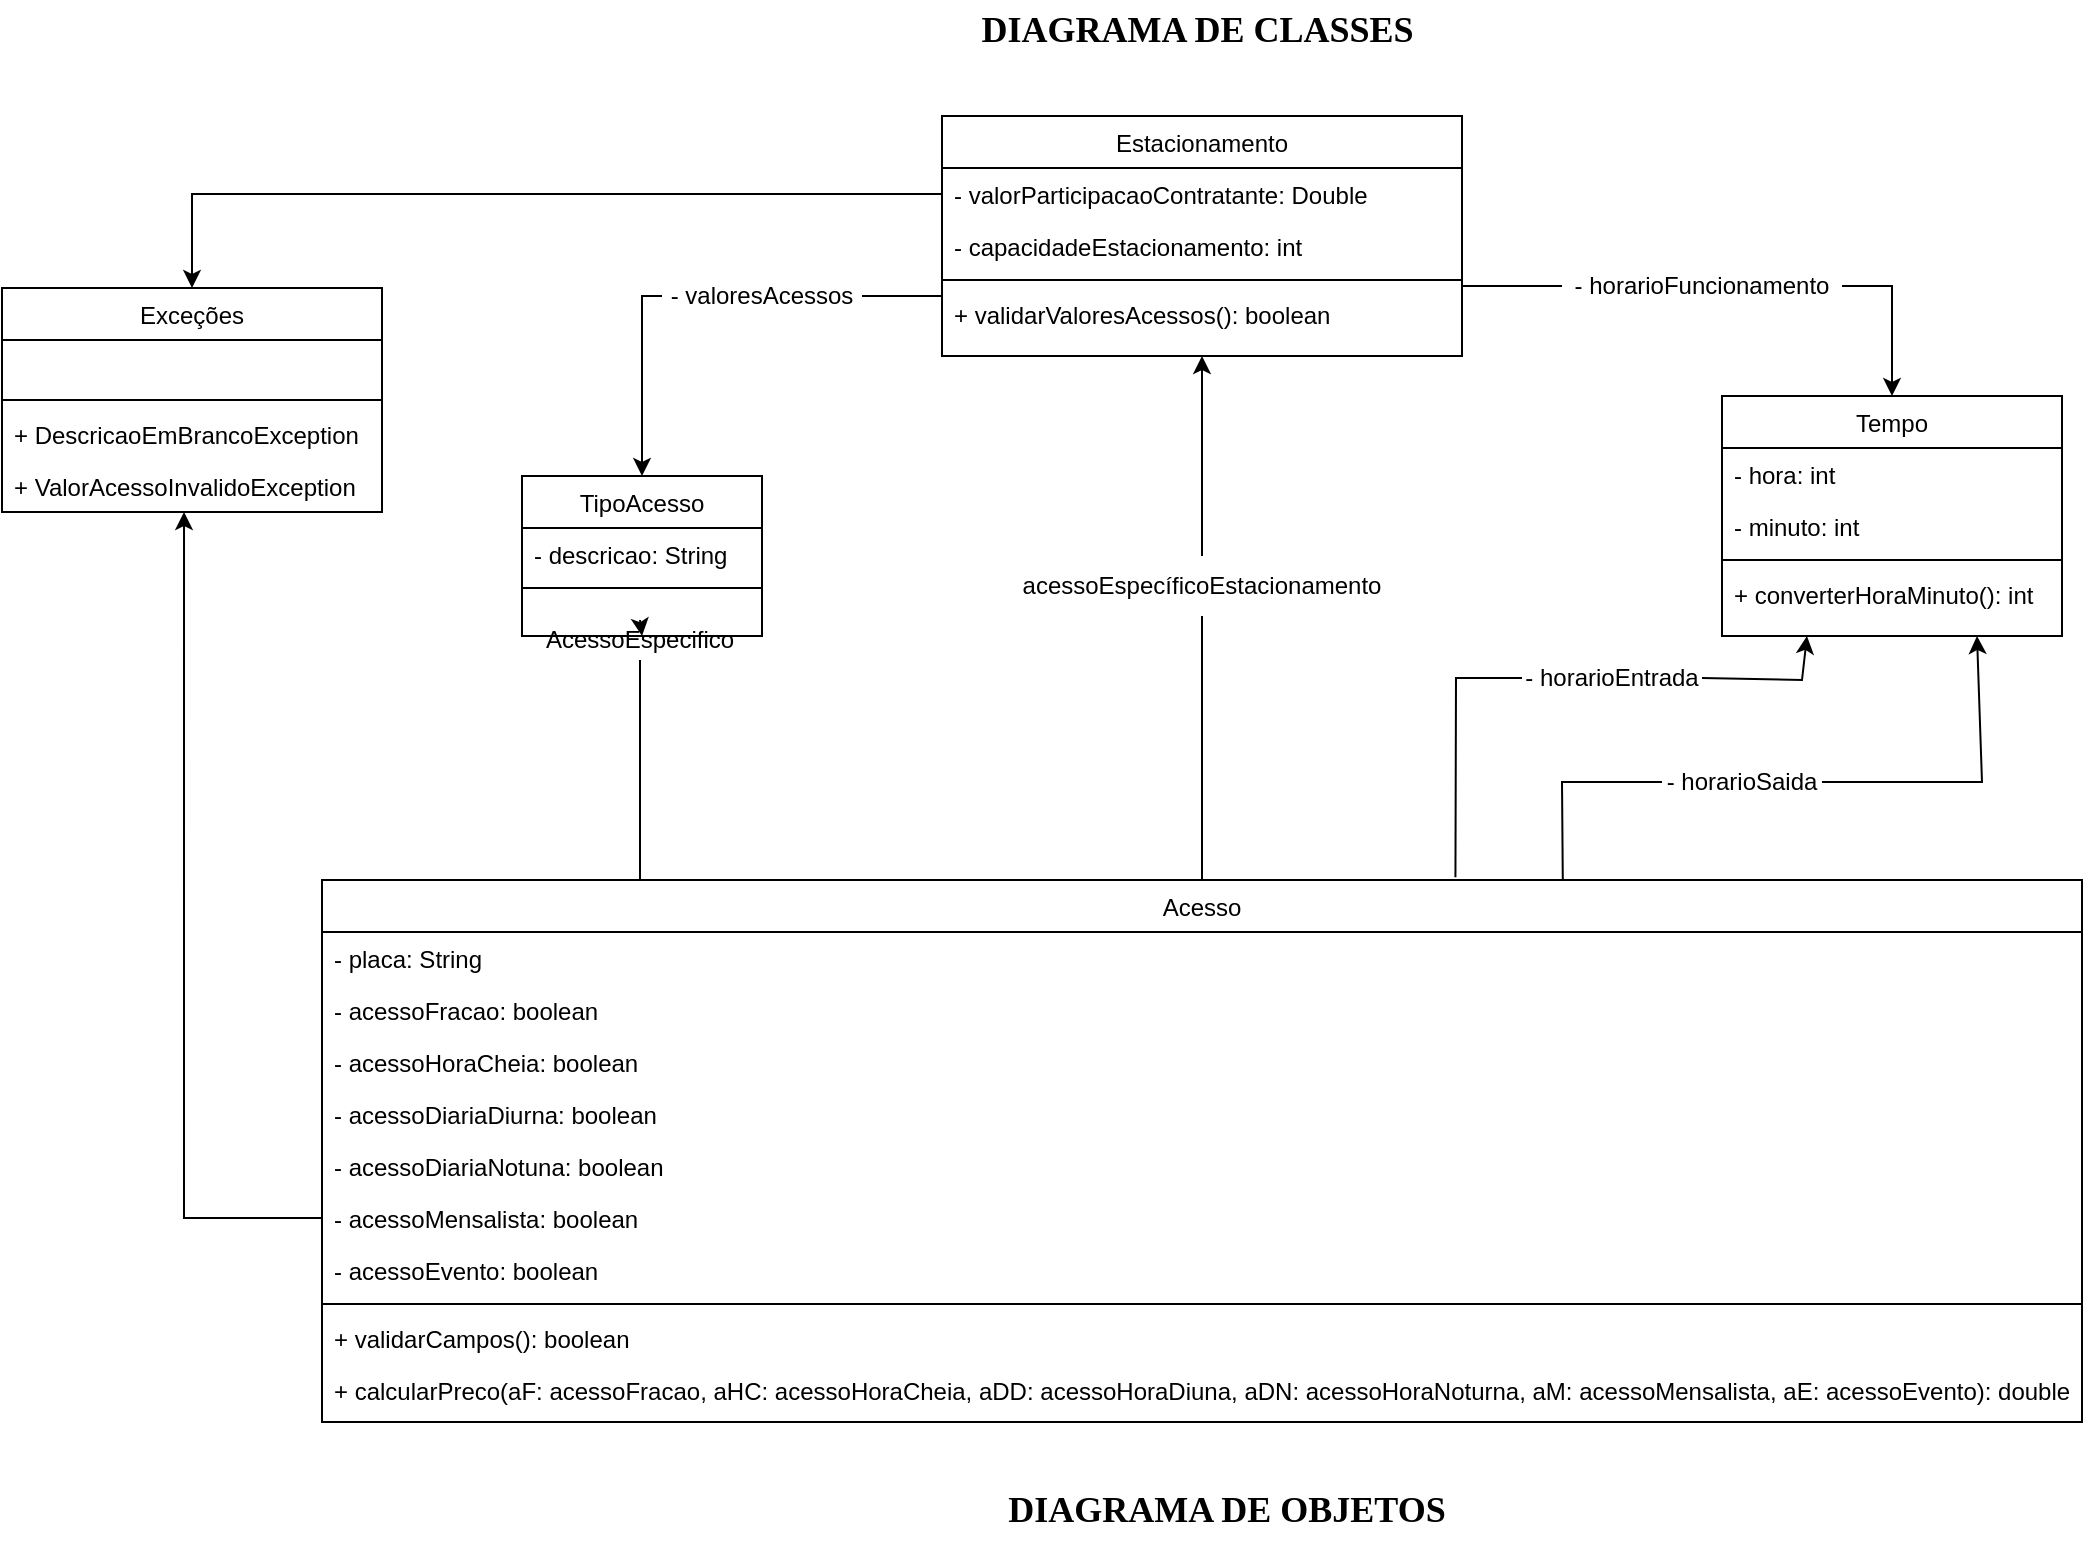 <mxfile version="21.3.2" type="github">
  <diagram id="C5RBs43oDa-KdzZeNtuy" name="Page-1">
    <mxGraphModel dx="1290" dy="541" grid="1" gridSize="10" guides="1" tooltips="1" connect="1" arrows="1" fold="1" page="1" pageScale="1" pageWidth="827" pageHeight="1169" math="0" shadow="0">
      <root>
        <mxCell id="WIyWlLk6GJQsqaUBKTNV-0" />
        <mxCell id="WIyWlLk6GJQsqaUBKTNV-1" parent="WIyWlLk6GJQsqaUBKTNV-0" />
        <mxCell id="JOkifr1oODBdmEb68XJE-0" value="Estacionamento" style="swimlane;fontStyle=0;align=center;verticalAlign=top;childLayout=stackLayout;horizontal=1;startSize=26;horizontalStack=0;resizeParent=1;resizeLast=0;collapsible=1;marginBottom=0;rounded=0;shadow=0;strokeWidth=1;" parent="WIyWlLk6GJQsqaUBKTNV-1" vertex="1">
          <mxGeometry x="700" y="98" width="260" height="120" as="geometry">
            <mxRectangle x="230" y="140" width="160" height="26" as="alternateBounds" />
          </mxGeometry>
        </mxCell>
        <mxCell id="JOkifr1oODBdmEb68XJE-3" value="- valorParticipacaoContratante: Double" style="text;align=left;verticalAlign=top;spacingLeft=4;spacingRight=4;overflow=hidden;rotatable=0;points=[[0,0.5],[1,0.5]];portConstraint=eastwest;rounded=0;shadow=0;html=0;" parent="JOkifr1oODBdmEb68XJE-0" vertex="1">
          <mxGeometry y="26" width="260" height="26" as="geometry" />
        </mxCell>
        <mxCell id="JOkifr1oODBdmEb68XJE-4" value="- capacidadeEstacionamento: int" style="text;align=left;verticalAlign=top;spacingLeft=4;spacingRight=4;overflow=hidden;rotatable=0;points=[[0,0.5],[1,0.5]];portConstraint=eastwest;" parent="JOkifr1oODBdmEb68XJE-0" vertex="1">
          <mxGeometry y="52" width="260" height="26" as="geometry" />
        </mxCell>
        <mxCell id="JOkifr1oODBdmEb68XJE-5" value="" style="line;html=1;strokeWidth=1;align=left;verticalAlign=middle;spacingTop=-1;spacingLeft=3;spacingRight=3;rotatable=0;labelPosition=right;points=[];portConstraint=eastwest;" parent="JOkifr1oODBdmEb68XJE-0" vertex="1">
          <mxGeometry y="78" width="260" height="8" as="geometry" />
        </mxCell>
        <mxCell id="JOkifr1oODBdmEb68XJE-6" value="+ validarValoresAcessos(): boolean" style="text;align=left;verticalAlign=top;spacingLeft=4;spacingRight=4;overflow=hidden;rotatable=0;points=[[0,0.5],[1,0.5]];portConstraint=eastwest;" parent="JOkifr1oODBdmEb68XJE-0" vertex="1">
          <mxGeometry y="86" width="260" height="26" as="geometry" />
        </mxCell>
        <mxCell id="JOkifr1oODBdmEb68XJE-7" value="Acesso" style="swimlane;fontStyle=0;align=center;verticalAlign=top;childLayout=stackLayout;horizontal=1;startSize=26;horizontalStack=0;resizeParent=1;resizeLast=0;collapsible=1;marginBottom=0;rounded=0;shadow=0;strokeWidth=1;" parent="WIyWlLk6GJQsqaUBKTNV-1" vertex="1">
          <mxGeometry x="390" y="480" width="880" height="271" as="geometry">
            <mxRectangle x="620" y="330" width="160" height="26" as="alternateBounds" />
          </mxGeometry>
        </mxCell>
        <mxCell id="JOkifr1oODBdmEb68XJE-8" value="- placa: String" style="text;align=left;verticalAlign=top;spacingLeft=4;spacingRight=4;overflow=hidden;rotatable=0;points=[[0,0.5],[1,0.5]];portConstraint=eastwest;" parent="JOkifr1oODBdmEb68XJE-7" vertex="1">
          <mxGeometry y="26" width="880" height="26" as="geometry" />
        </mxCell>
        <mxCell id="Fjwu1mslKrQqyUhCAYK0-13" value="- acessoFracao: boolean" style="text;align=left;verticalAlign=top;spacingLeft=4;spacingRight=4;overflow=hidden;rotatable=0;points=[[0,0.5],[1,0.5]];portConstraint=eastwest;" parent="JOkifr1oODBdmEb68XJE-7" vertex="1">
          <mxGeometry y="52" width="880" height="26" as="geometry" />
        </mxCell>
        <mxCell id="Fjwu1mslKrQqyUhCAYK0-14" value="- acessoHoraCheia: boolean" style="text;align=left;verticalAlign=top;spacingLeft=4;spacingRight=4;overflow=hidden;rotatable=0;points=[[0,0.5],[1,0.5]];portConstraint=eastwest;" parent="JOkifr1oODBdmEb68XJE-7" vertex="1">
          <mxGeometry y="78" width="880" height="26" as="geometry" />
        </mxCell>
        <mxCell id="Fjwu1mslKrQqyUhCAYK0-16" value="- acessoDiariaDiurna: boolean" style="text;align=left;verticalAlign=top;spacingLeft=4;spacingRight=4;overflow=hidden;rotatable=0;points=[[0,0.5],[1,0.5]];portConstraint=eastwest;" parent="JOkifr1oODBdmEb68XJE-7" vertex="1">
          <mxGeometry y="104" width="880" height="26" as="geometry" />
        </mxCell>
        <mxCell id="Fjwu1mslKrQqyUhCAYK0-15" value="- acessoDiariaNotuna: boolean" style="text;align=left;verticalAlign=top;spacingLeft=4;spacingRight=4;overflow=hidden;rotatable=0;points=[[0,0.5],[1,0.5]];portConstraint=eastwest;" parent="JOkifr1oODBdmEb68XJE-7" vertex="1">
          <mxGeometry y="130" width="880" height="26" as="geometry" />
        </mxCell>
        <mxCell id="Fjwu1mslKrQqyUhCAYK0-17" value="- acessoMensalista: boolean" style="text;align=left;verticalAlign=top;spacingLeft=4;spacingRight=4;overflow=hidden;rotatable=0;points=[[0,0.5],[1,0.5]];portConstraint=eastwest;" parent="JOkifr1oODBdmEb68XJE-7" vertex="1">
          <mxGeometry y="156" width="880" height="26" as="geometry" />
        </mxCell>
        <mxCell id="Fjwu1mslKrQqyUhCAYK0-18" value="- acessoEvento: boolean" style="text;align=left;verticalAlign=top;spacingLeft=4;spacingRight=4;overflow=hidden;rotatable=0;points=[[0,0.5],[1,0.5]];portConstraint=eastwest;" parent="JOkifr1oODBdmEb68XJE-7" vertex="1">
          <mxGeometry y="182" width="880" height="26" as="geometry" />
        </mxCell>
        <mxCell id="JOkifr1oODBdmEb68XJE-11" value="" style="line;html=1;strokeWidth=1;align=left;verticalAlign=middle;spacingTop=-1;spacingLeft=3;spacingRight=3;rotatable=0;labelPosition=right;points=[];portConstraint=eastwest;" parent="JOkifr1oODBdmEb68XJE-7" vertex="1">
          <mxGeometry y="208" width="880" height="8" as="geometry" />
        </mxCell>
        <mxCell id="JOkifr1oODBdmEb68XJE-12" value="+ validarCampos(): boolean" style="text;align=left;verticalAlign=top;spacingLeft=4;spacingRight=4;overflow=hidden;rotatable=0;points=[[0,0.5],[1,0.5]];portConstraint=eastwest;" parent="JOkifr1oODBdmEb68XJE-7" vertex="1">
          <mxGeometry y="216" width="880" height="26" as="geometry" />
        </mxCell>
        <mxCell id="Fjwu1mslKrQqyUhCAYK0-19" value="+ calcularPreco(aF: acessoFracao, aHC: acessoHoraCheia, aDD: acessoHoraDiuna, aDN: acessoHoraNoturna, aM: acessoMensalista, aE: acessoEvento): double" style="text;align=left;verticalAlign=top;spacingLeft=4;spacingRight=4;overflow=hidden;rotatable=0;points=[[0,0.5],[1,0.5]];portConstraint=eastwest;" parent="JOkifr1oODBdmEb68XJE-7" vertex="1">
          <mxGeometry y="242" width="880" height="26" as="geometry" />
        </mxCell>
        <mxCell id="JOkifr1oODBdmEb68XJE-13" value="Exceções" style="swimlane;fontStyle=0;align=center;verticalAlign=top;childLayout=stackLayout;horizontal=1;startSize=26;horizontalStack=0;resizeParent=1;resizeLast=0;collapsible=1;marginBottom=0;rounded=0;shadow=0;strokeWidth=1;" parent="WIyWlLk6GJQsqaUBKTNV-1" vertex="1">
          <mxGeometry x="230" y="184" width="190" height="112" as="geometry">
            <mxRectangle x="550" y="140" width="160" height="26" as="alternateBounds" />
          </mxGeometry>
        </mxCell>
        <mxCell id="JOkifr1oODBdmEb68XJE-14" value=" " style="text;align=left;verticalAlign=top;spacingLeft=4;spacingRight=4;overflow=hidden;rotatable=0;points=[[0,0.5],[1,0.5]];portConstraint=eastwest;" parent="JOkifr1oODBdmEb68XJE-13" vertex="1">
          <mxGeometry y="26" width="190" height="26" as="geometry" />
        </mxCell>
        <mxCell id="JOkifr1oODBdmEb68XJE-15" value="" style="line;html=1;strokeWidth=1;align=left;verticalAlign=middle;spacingTop=-1;spacingLeft=3;spacingRight=3;rotatable=0;labelPosition=right;points=[];portConstraint=eastwest;" parent="JOkifr1oODBdmEb68XJE-13" vertex="1">
          <mxGeometry y="52" width="190" height="8" as="geometry" />
        </mxCell>
        <mxCell id="JOkifr1oODBdmEb68XJE-16" value="+ DescricaoEmBrancoException" style="text;align=left;verticalAlign=top;spacingLeft=4;spacingRight=4;overflow=hidden;rotatable=0;points=[[0,0.5],[1,0.5]];portConstraint=eastwest;" parent="JOkifr1oODBdmEb68XJE-13" vertex="1">
          <mxGeometry y="60" width="190" height="26" as="geometry" />
        </mxCell>
        <mxCell id="JOkifr1oODBdmEb68XJE-17" value="+ ValorAcessoInvalidoException" style="text;align=left;verticalAlign=top;spacingLeft=4;spacingRight=4;overflow=hidden;rotatable=0;points=[[0,0.5],[1,0.5]];portConstraint=eastwest;" parent="JOkifr1oODBdmEb68XJE-13" vertex="1">
          <mxGeometry y="86" width="190" height="26" as="geometry" />
        </mxCell>
        <mxCell id="JOkifr1oODBdmEb68XJE-42" value="Tempo" style="swimlane;fontStyle=0;align=center;verticalAlign=top;childLayout=stackLayout;horizontal=1;startSize=26;horizontalStack=0;resizeParent=1;resizeLast=0;collapsible=1;marginBottom=0;rounded=0;shadow=0;strokeWidth=1;" parent="WIyWlLk6GJQsqaUBKTNV-1" vertex="1">
          <mxGeometry x="1090" y="238" width="170" height="120" as="geometry">
            <mxRectangle x="130" y="380" width="160" height="26" as="alternateBounds" />
          </mxGeometry>
        </mxCell>
        <mxCell id="JOkifr1oODBdmEb68XJE-43" value="- hora: int" style="text;align=left;verticalAlign=top;spacingLeft=4;spacingRight=4;overflow=hidden;rotatable=0;points=[[0,0.5],[1,0.5]];portConstraint=eastwest;" parent="JOkifr1oODBdmEb68XJE-42" vertex="1">
          <mxGeometry y="26" width="170" height="26" as="geometry" />
        </mxCell>
        <mxCell id="JOkifr1oODBdmEb68XJE-44" value="- minuto: int" style="text;align=left;verticalAlign=top;spacingLeft=4;spacingRight=4;overflow=hidden;rotatable=0;points=[[0,0.5],[1,0.5]];portConstraint=eastwest;rounded=0;shadow=0;html=0;" parent="JOkifr1oODBdmEb68XJE-42" vertex="1">
          <mxGeometry y="52" width="170" height="26" as="geometry" />
        </mxCell>
        <mxCell id="JOkifr1oODBdmEb68XJE-45" value="" style="line;html=1;strokeWidth=1;align=left;verticalAlign=middle;spacingTop=-1;spacingLeft=3;spacingRight=3;rotatable=0;labelPosition=right;points=[];portConstraint=eastwest;" parent="JOkifr1oODBdmEb68XJE-42" vertex="1">
          <mxGeometry y="78" width="170" height="8" as="geometry" />
        </mxCell>
        <mxCell id="JOkifr1oODBdmEb68XJE-46" value="+ converterHoraMinuto(): int" style="text;align=left;verticalAlign=top;spacingLeft=4;spacingRight=4;overflow=hidden;rotatable=0;points=[[0,0.5],[1,0.5]];portConstraint=eastwest;" parent="JOkifr1oODBdmEb68XJE-42" vertex="1">
          <mxGeometry y="86" width="170" height="26" as="geometry" />
        </mxCell>
        <mxCell id="JOkifr1oODBdmEb68XJE-47" value="" style="endArrow=none;html=1;rounded=0;exitX=0;exitY=0.5;exitDx=0;exitDy=0;" parent="WIyWlLk6GJQsqaUBKTNV-1" source="JOkifr1oODBdmEb68XJE-49" edge="1">
          <mxGeometry width="50" height="50" relative="1" as="geometry">
            <mxPoint x="910" y="328" as="sourcePoint" />
            <mxPoint x="960" y="183" as="targetPoint" />
            <Array as="points" />
          </mxGeometry>
        </mxCell>
        <mxCell id="JOkifr1oODBdmEb68XJE-49" value="- horarioFuncionamento" style="text;html=1;strokeColor=none;fillColor=none;align=center;verticalAlign=middle;whiteSpace=wrap;rounded=0;" parent="WIyWlLk6GJQsqaUBKTNV-1" vertex="1">
          <mxGeometry x="1010" y="173" width="140" height="20" as="geometry" />
        </mxCell>
        <mxCell id="JOkifr1oODBdmEb68XJE-50" value="- valoresAcessos" style="text;html=1;strokeColor=none;fillColor=none;align=center;verticalAlign=middle;whiteSpace=wrap;rounded=0;" parent="WIyWlLk6GJQsqaUBKTNV-1" vertex="1">
          <mxGeometry x="560" y="173" width="100" height="30" as="geometry" />
        </mxCell>
        <mxCell id="JOkifr1oODBdmEb68XJE-51" value="" style="endArrow=none;html=1;rounded=0;exitX=1;exitY=0.5;exitDx=0;exitDy=0;" parent="WIyWlLk6GJQsqaUBKTNV-1" source="JOkifr1oODBdmEb68XJE-50" edge="1">
          <mxGeometry width="50" height="50" relative="1" as="geometry">
            <mxPoint x="680" y="188" as="sourcePoint" />
            <mxPoint x="700" y="188" as="targetPoint" />
          </mxGeometry>
        </mxCell>
        <mxCell id="JOkifr1oODBdmEb68XJE-52" value="&lt;div&gt;acessoEspecíficoEstacionamento&lt;/div&gt;" style="text;html=1;strokeColor=none;fillColor=none;align=center;verticalAlign=middle;whiteSpace=wrap;rounded=0;" parent="WIyWlLk6GJQsqaUBKTNV-1" vertex="1">
          <mxGeometry x="800" y="318" width="60" height="30" as="geometry" />
        </mxCell>
        <mxCell id="JOkifr1oODBdmEb68XJE-60" value="AcessoEspecifico" style="text;html=1;strokeColor=none;fillColor=none;align=center;verticalAlign=middle;whiteSpace=wrap;rounded=0;" parent="WIyWlLk6GJQsqaUBKTNV-1" vertex="1">
          <mxGeometry x="519" y="350" width="60" height="20" as="geometry" />
        </mxCell>
        <mxCell id="JOkifr1oODBdmEb68XJE-61" value="" style="endArrow=none;html=1;rounded=0;entryX=0.5;entryY=0;entryDx=0;entryDy=0;exitX=0.5;exitY=1;exitDx=0;exitDy=0;" parent="WIyWlLk6GJQsqaUBKTNV-1" source="JOkifr1oODBdmEb68XJE-52" target="JOkifr1oODBdmEb68XJE-7" edge="1">
          <mxGeometry width="50" height="50" relative="1" as="geometry">
            <mxPoint x="780" y="368" as="sourcePoint" />
            <mxPoint x="764.66" y="398" as="targetPoint" />
            <Array as="points">
              <mxPoint x="830" y="378" />
            </Array>
          </mxGeometry>
        </mxCell>
        <mxCell id="JOkifr1oODBdmEb68XJE-62" value="" style="endArrow=classic;html=1;rounded=0;entryX=0.5;entryY=1;entryDx=0;entryDy=0;exitX=0.5;exitY=0;exitDx=0;exitDy=0;" parent="WIyWlLk6GJQsqaUBKTNV-1" source="JOkifr1oODBdmEb68XJE-52" target="JOkifr1oODBdmEb68XJE-0" edge="1">
          <mxGeometry width="50" height="50" relative="1" as="geometry">
            <mxPoint x="750" y="308" as="sourcePoint" />
            <mxPoint x="764.66" y="278" as="targetPoint" />
          </mxGeometry>
        </mxCell>
        <mxCell id="JOkifr1oODBdmEb68XJE-71" value="" style="endArrow=none;html=1;rounded=0;entryX=0.5;entryY=1;entryDx=0;entryDy=0;" parent="WIyWlLk6GJQsqaUBKTNV-1" target="JOkifr1oODBdmEb68XJE-60" edge="1">
          <mxGeometry width="50" height="50" relative="1" as="geometry">
            <mxPoint x="549" y="480" as="sourcePoint" />
            <mxPoint x="550" y="310" as="targetPoint" />
            <Array as="points" />
          </mxGeometry>
        </mxCell>
        <mxCell id="JOkifr1oODBdmEb68XJE-72" value="" style="endArrow=classic;html=1;rounded=0;entryX=0.5;entryY=1;entryDx=0;entryDy=0;exitX=0.5;exitY=0;exitDx=0;exitDy=0;" parent="WIyWlLk6GJQsqaUBKTNV-1" source="JOkifr1oODBdmEb68XJE-60" target="JOkifr1oODBdmEb68XJE-73" edge="1">
          <mxGeometry width="50" height="50" relative="1" as="geometry">
            <mxPoint x="480" y="518" as="sourcePoint" />
            <mxPoint x="470" y="428" as="targetPoint" />
          </mxGeometry>
        </mxCell>
        <mxCell id="JOkifr1oODBdmEb68XJE-73" value="TipoAcesso" style="swimlane;fontStyle=0;align=center;verticalAlign=top;childLayout=stackLayout;horizontal=1;startSize=26;horizontalStack=0;resizeParent=1;resizeLast=0;collapsible=1;marginBottom=0;rounded=0;shadow=0;strokeWidth=1;" parent="WIyWlLk6GJQsqaUBKTNV-1" vertex="1">
          <mxGeometry x="490" y="278" width="120" height="80" as="geometry">
            <mxRectangle x="550" y="140" width="160" height="26" as="alternateBounds" />
          </mxGeometry>
        </mxCell>
        <mxCell id="JOkifr1oODBdmEb68XJE-74" value="- descricao: String" style="text;align=left;verticalAlign=top;spacingLeft=4;spacingRight=4;overflow=hidden;rotatable=0;points=[[0,0.5],[1,0.5]];portConstraint=eastwest;" parent="JOkifr1oODBdmEb68XJE-73" vertex="1">
          <mxGeometry y="26" width="120" height="26" as="geometry" />
        </mxCell>
        <mxCell id="JOkifr1oODBdmEb68XJE-75" value="" style="line;html=1;strokeWidth=1;align=left;verticalAlign=middle;spacingTop=-1;spacingLeft=3;spacingRight=3;rotatable=0;labelPosition=right;points=[];portConstraint=eastwest;" parent="JOkifr1oODBdmEb68XJE-73" vertex="1">
          <mxGeometry y="52" width="120" height="8" as="geometry" />
        </mxCell>
        <mxCell id="JOkifr1oODBdmEb68XJE-76" style="edgeStyle=orthogonalEdgeStyle;rounded=0;orthogonalLoop=1;jettySize=auto;html=1;exitX=1;exitY=0.5;exitDx=0;exitDy=0;" parent="JOkifr1oODBdmEb68XJE-73" source="JOkifr1oODBdmEb68XJE-74" target="JOkifr1oODBdmEb68XJE-74" edge="1">
          <mxGeometry relative="1" as="geometry" />
        </mxCell>
        <mxCell id="Fjwu1mslKrQqyUhCAYK0-1" value="" style="endArrow=classic;html=1;rounded=0;exitX=1;exitY=0.5;exitDx=0;exitDy=0;entryX=0.25;entryY=1;entryDx=0;entryDy=0;" parent="WIyWlLk6GJQsqaUBKTNV-1" source="Fjwu1mslKrQqyUhCAYK0-3" target="JOkifr1oODBdmEb68XJE-42" edge="1">
          <mxGeometry width="50" height="50" relative="1" as="geometry">
            <mxPoint x="950" y="518" as="sourcePoint" />
            <mxPoint x="1000" y="468" as="targetPoint" />
            <Array as="points">
              <mxPoint x="1130" y="380" />
            </Array>
          </mxGeometry>
        </mxCell>
        <mxCell id="Fjwu1mslKrQqyUhCAYK0-2" value="" style="endArrow=classic;html=1;rounded=0;exitX=1;exitY=0.5;exitDx=0;exitDy=0;entryX=0.75;entryY=1;entryDx=0;entryDy=0;" parent="WIyWlLk6GJQsqaUBKTNV-1" source="Fjwu1mslKrQqyUhCAYK0-6" target="JOkifr1oODBdmEb68XJE-42" edge="1">
          <mxGeometry width="50" height="50" relative="1" as="geometry">
            <mxPoint x="910" y="507" as="sourcePoint" />
            <mxPoint x="1133" y="408" as="targetPoint" />
            <Array as="points">
              <mxPoint x="1220" y="431" />
            </Array>
          </mxGeometry>
        </mxCell>
        <mxCell id="Fjwu1mslKrQqyUhCAYK0-3" value="&lt;div&gt;- horarioEntrada&lt;/div&gt;" style="text;html=1;strokeColor=none;fillColor=none;align=center;verticalAlign=middle;whiteSpace=wrap;rounded=0;" parent="WIyWlLk6GJQsqaUBKTNV-1" vertex="1">
          <mxGeometry x="990" y="364" width="90" height="30" as="geometry" />
        </mxCell>
        <mxCell id="Fjwu1mslKrQqyUhCAYK0-6" value="- horarioSaida" style="text;html=1;strokeColor=none;fillColor=none;align=center;verticalAlign=middle;whiteSpace=wrap;rounded=0;" parent="WIyWlLk6GJQsqaUBKTNV-1" vertex="1">
          <mxGeometry x="1060" y="416" width="80" height="30" as="geometry" />
        </mxCell>
        <mxCell id="Fjwu1mslKrQqyUhCAYK0-11" value="" style="endArrow=classic;html=1;rounded=0;entryX=0.5;entryY=0;entryDx=0;entryDy=0;exitX=1;exitY=0.5;exitDx=0;exitDy=0;" parent="WIyWlLk6GJQsqaUBKTNV-1" source="JOkifr1oODBdmEb68XJE-49" target="JOkifr1oODBdmEb68XJE-42" edge="1">
          <mxGeometry width="50" height="50" relative="1" as="geometry">
            <mxPoint x="870" y="398" as="sourcePoint" />
            <mxPoint x="920" y="348" as="targetPoint" />
            <Array as="points">
              <mxPoint x="1175" y="183" />
            </Array>
          </mxGeometry>
        </mxCell>
        <mxCell id="Fjwu1mslKrQqyUhCAYK0-12" value="" style="endArrow=classic;html=1;rounded=0;entryX=0.5;entryY=0;entryDx=0;entryDy=0;exitX=0;exitY=0.5;exitDx=0;exitDy=0;" parent="WIyWlLk6GJQsqaUBKTNV-1" source="JOkifr1oODBdmEb68XJE-50" target="JOkifr1oODBdmEb68XJE-73" edge="1">
          <mxGeometry width="50" height="50" relative="1" as="geometry">
            <mxPoint x="860" y="358" as="sourcePoint" />
            <mxPoint x="570" y="258" as="targetPoint" />
            <Array as="points">
              <mxPoint x="550" y="188" />
            </Array>
          </mxGeometry>
        </mxCell>
        <mxCell id="TYavUjJfIlVdrUG1dmR8-0" value="&lt;b&gt;&lt;font face=&quot;Times New Roman&quot; style=&quot;font-size: 18px;&quot;&gt;DIAGRAMA DE CLASSES&amp;nbsp;&lt;/font&gt;&lt;/b&gt;" style="text;strokeColor=none;align=center;fillColor=none;html=1;verticalAlign=middle;whiteSpace=wrap;rounded=0;" parent="WIyWlLk6GJQsqaUBKTNV-1" vertex="1">
          <mxGeometry x="670" y="40" width="320" height="30" as="geometry" />
        </mxCell>
        <mxCell id="Fjwu1mslKrQqyUhCAYK0-22" style="edgeStyle=orthogonalEdgeStyle;rounded=0;orthogonalLoop=1;jettySize=auto;html=1;entryX=0.479;entryY=1;entryDx=0;entryDy=0;entryPerimeter=0;" parent="WIyWlLk6GJQsqaUBKTNV-1" source="Fjwu1mslKrQqyUhCAYK0-17" target="JOkifr1oODBdmEb68XJE-17" edge="1">
          <mxGeometry relative="1" as="geometry" />
        </mxCell>
        <mxCell id="TYavUjJfIlVdrUG1dmR8-3" value="&lt;font face=&quot;Times New Roman&quot; style=&quot;font-size: 18px;&quot;&gt;&lt;b&gt;DIAGRAMA DE OBJETOS&lt;/b&gt;&lt;/font&gt;" style="text;strokeColor=none;align=center;fillColor=none;html=1;verticalAlign=middle;whiteSpace=wrap;rounded=0;" parent="WIyWlLk6GJQsqaUBKTNV-1" vertex="1">
          <mxGeometry x="725" y="780" width="235" height="30" as="geometry" />
        </mxCell>
        <mxCell id="Fjwu1mslKrQqyUhCAYK0-23" style="edgeStyle=orthogonalEdgeStyle;rounded=0;orthogonalLoop=1;jettySize=auto;html=1;entryX=0.5;entryY=0;entryDx=0;entryDy=0;" parent="WIyWlLk6GJQsqaUBKTNV-1" source="JOkifr1oODBdmEb68XJE-3" target="JOkifr1oODBdmEb68XJE-13" edge="1">
          <mxGeometry relative="1" as="geometry" />
        </mxCell>
        <mxCell id="Fjwu1mslKrQqyUhCAYK0-24" value="" style="endArrow=none;html=1;rounded=0;entryX=0;entryY=0.5;entryDx=0;entryDy=0;exitX=0.644;exitY=-0.005;exitDx=0;exitDy=0;exitPerimeter=0;" parent="WIyWlLk6GJQsqaUBKTNV-1" source="JOkifr1oODBdmEb68XJE-7" target="Fjwu1mslKrQqyUhCAYK0-3" edge="1">
          <mxGeometry width="50" height="50" relative="1" as="geometry">
            <mxPoint x="950" y="400" as="sourcePoint" />
            <mxPoint x="1000" y="350" as="targetPoint" />
            <Array as="points">
              <mxPoint x="957" y="379" />
            </Array>
          </mxGeometry>
        </mxCell>
        <mxCell id="Fjwu1mslKrQqyUhCAYK0-25" value="" style="endArrow=none;html=1;rounded=0;entryX=0;entryY=0.5;entryDx=0;entryDy=0;exitX=0.705;exitY=0;exitDx=0;exitDy=0;exitPerimeter=0;" parent="WIyWlLk6GJQsqaUBKTNV-1" source="JOkifr1oODBdmEb68XJE-7" target="Fjwu1mslKrQqyUhCAYK0-6" edge="1">
          <mxGeometry width="50" height="50" relative="1" as="geometry">
            <mxPoint x="1030" y="460" as="sourcePoint" />
            <mxPoint x="1043" y="430" as="targetPoint" />
            <Array as="points">
              <mxPoint x="1010" y="431" />
            </Array>
          </mxGeometry>
        </mxCell>
      </root>
    </mxGraphModel>
  </diagram>
</mxfile>
